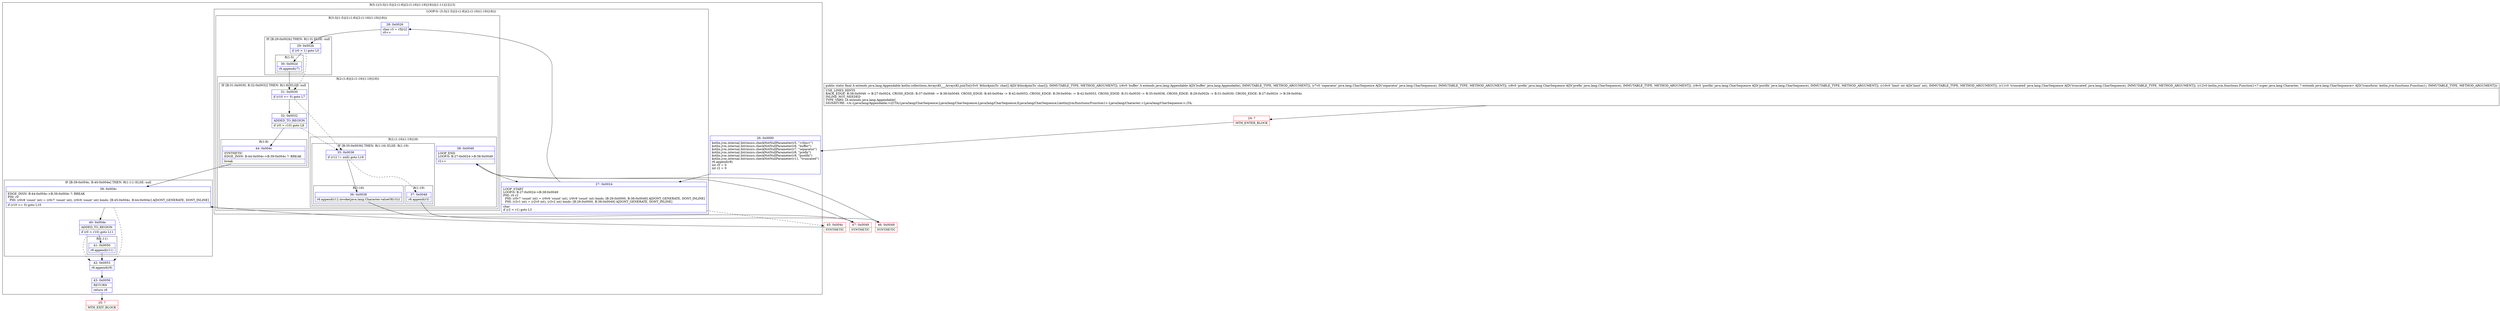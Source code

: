 digraph "CFG forkotlin.collections.ArraysKt___ArraysKt.joinTo([CLjava\/lang\/Appendable;Ljava\/lang\/CharSequence;Ljava\/lang\/CharSequence;Ljava\/lang\/CharSequence;ILjava\/lang\/CharSequence;Lkotlin\/jvm\/functions\/Function1;)Ljava\/lang\/Appendable;" {
subgraph cluster_Region_695744411 {
label = "R(5:1|(3:3|(1:5)|(2:(1:8)|(2:(1:16)(1:19)|18)))|(1:11)|12|13)";
node [shape=record,color=blue];
Node_26 [shape=record,label="{26\:\ 0x0000|kotlin.jvm.internal.Intrinsics.checkNotNullParameter(r5, \"\<this\>\")\lkotlin.jvm.internal.Intrinsics.checkNotNullParameter(r6, \"buffer\")\lkotlin.jvm.internal.Intrinsics.checkNotNullParameter(r7, \"separator\")\lkotlin.jvm.internal.Intrinsics.checkNotNullParameter(r8, \"prefix\")\lkotlin.jvm.internal.Intrinsics.checkNotNullParameter(r9, \"postfix\")\lkotlin.jvm.internal.Intrinsics.checkNotNullParameter(r11, \"truncated\")\lr6.append(r8)\lint r0 = 0\lint r2 = 0\l\l}"];
subgraph cluster_LoopRegion_243196705 {
label = "LOOP:0: (3:3|(1:5)|(2:(1:8)|(2:(1:16)(1:19)|18)))";
node [shape=record,color=blue];
Node_27 [shape=record,label="{27\:\ 0x0024|LOOP_START\lLOOP:0: B:27:0x0024\-\>B:38:0x0049\lPHI: r0 r2 \l  PHI: (r0v7 'count' int) = (r0v6 'count' int), (r0v9 'count' int) binds: [B:26:0x0000, B:38:0x0049] A[DONT_GENERATE, DONT_INLINE]\l  PHI: (r2v1 int) = (r2v0 int), (r2v2 int) binds: [B:26:0x0000, B:38:0x0049] A[DONT_GENERATE, DONT_INLINE]\l|char \lif (r2 \< r1) goto L3\l}"];
subgraph cluster_Region_1829234709 {
label = "R(3:3|(1:5)|(2:(1:8)|(2:(1:16)(1:19)|18)))";
node [shape=record,color=blue];
Node_28 [shape=record,label="{28\:\ 0x0026|char r3 = r5[r2]\lr0++\l}"];
subgraph cluster_IfRegion_1859412029 {
label = "IF [B:29:0x002b] THEN: R(1:5) ELSE: null";
node [shape=record,color=blue];
Node_29 [shape=record,label="{29\:\ 0x002b|if (r0 \> 1) goto L5\l}"];
subgraph cluster_Region_1480127383 {
label = "R(1:5)";
node [shape=record,color=blue];
Node_30 [shape=record,label="{30\:\ 0x002d|r6.append(r7)\l}"];
}
}
subgraph cluster_Region_416167040 {
label = "R(2:(1:8)|(2:(1:16)(1:19)|18))";
node [shape=record,color=blue];
subgraph cluster_IfRegion_108549779 {
label = "IF [B:31:0x0030, B:32:0x0032] THEN: R(1:8) ELSE: null";
node [shape=record,color=blue];
Node_31 [shape=record,label="{31\:\ 0x0030|if (r10 \>= 0) goto L7\l}"];
Node_32 [shape=record,label="{32\:\ 0x0032|ADDED_TO_REGION\l|if (r0 \> r10) goto L8\l}"];
subgraph cluster_Region_639522705 {
label = "R(1:8)";
node [shape=record,color=blue];
Node_44 [shape=record,label="{44\:\ 0x004c|SYNTHETIC\lEDGE_INSN: B:44:0x004c\-\>B:39:0x004c ?: BREAK  \l|break\l}"];
}
}
subgraph cluster_Region_1416446217 {
label = "R(2:(1:16)(1:19)|18)";
node [shape=record,color=blue];
subgraph cluster_IfRegion_1602281368 {
label = "IF [B:35:0x0036] THEN: R(1:16) ELSE: R(1:19)";
node [shape=record,color=blue];
Node_35 [shape=record,label="{35\:\ 0x0036|if (r12 != null) goto L16\l}"];
subgraph cluster_Region_1086008244 {
label = "R(1:16)";
node [shape=record,color=blue];
Node_36 [shape=record,label="{36\:\ 0x0038|r6.append(r12.invoke(java.lang.Character.valueOf(r3)))\l}"];
}
subgraph cluster_Region_691567895 {
label = "R(1:19)";
node [shape=record,color=blue];
Node_37 [shape=record,label="{37\:\ 0x0046|r6.append(r3)\l}"];
}
}
Node_38 [shape=record,label="{38\:\ 0x0049|LOOP_END\lLOOP:0: B:27:0x0024\-\>B:38:0x0049\l|r2++\l}"];
}
}
}
}
subgraph cluster_IfRegion_473194729 {
label = "IF [B:39:0x004c, B:40:0x004e] THEN: R(1:11) ELSE: null";
node [shape=record,color=blue];
Node_39 [shape=record,label="{39\:\ 0x004c|EDGE_INSN: B:44:0x004c\-\>B:39:0x004c ?: BREAK  \lPHI: r0 \l  PHI: (r0v8 'count' int) = (r0v7 'count' int), (r0v9 'count' int) binds: [B:45:0x004c, B:44:0x004c] A[DONT_GENERATE, DONT_INLINE]\l|if (r10 \>= 0) goto L10\l}"];
Node_40 [shape=record,label="{40\:\ 0x004e|ADDED_TO_REGION\l|if (r0 \> r10) goto L11\l}"];
subgraph cluster_Region_2102269310 {
label = "R(1:11)";
node [shape=record,color=blue];
Node_41 [shape=record,label="{41\:\ 0x0050|r6.append(r11)\l}"];
}
}
Node_42 [shape=record,label="{42\:\ 0x0053|r6.append(r9)\l}"];
Node_43 [shape=record,label="{43\:\ 0x0056|RETURN\l|return r6\l}"];
}
Node_24 [shape=record,color=red,label="{24\:\ ?|MTH_ENTER_BLOCK\l}"];
Node_25 [shape=record,color=red,label="{25\:\ ?|MTH_EXIT_BLOCK\l}"];
Node_47 [shape=record,color=red,label="{47\:\ 0x0049|SYNTHETIC\l}"];
Node_46 [shape=record,color=red,label="{46\:\ 0x0049|SYNTHETIC\l}"];
Node_45 [shape=record,color=red,label="{45\:\ 0x004c|SYNTHETIC\l}"];
MethodNode[shape=record,label="{public static final A extends java.lang.Appendable kotlin.collections.ArraysKt___ArraysKt.joinTo((r5v0 '$this$joinTo' char[] A[D('$this$joinTo' char[]), IMMUTABLE_TYPE, METHOD_ARGUMENT]), (r6v0 'buffer' A extends java.lang.Appendable A[D('buffer' java.lang.Appendable), IMMUTABLE_TYPE, METHOD_ARGUMENT]), (r7v0 'separator' java.lang.CharSequence A[D('separator' java.lang.CharSequence), IMMUTABLE_TYPE, METHOD_ARGUMENT]), (r8v0 'prefix' java.lang.CharSequence A[D('prefix' java.lang.CharSequence), IMMUTABLE_TYPE, METHOD_ARGUMENT]), (r9v0 'postfix' java.lang.CharSequence A[D('postfix' java.lang.CharSequence), IMMUTABLE_TYPE, METHOD_ARGUMENT]), (r10v0 'limit' int A[D('limit' int), IMMUTABLE_TYPE, METHOD_ARGUMENT]), (r11v0 'truncated' java.lang.CharSequence A[D('truncated' java.lang.CharSequence), IMMUTABLE_TYPE, METHOD_ARGUMENT]), (r12v0 kotlin.jvm.functions.Function1\<? super java.lang.Character, ? extends java.lang.CharSequence\> A[D('transform' kotlin.jvm.functions.Function1), IMMUTABLE_TYPE, METHOD_ARGUMENT]))  | USE_LINES_HINTS\lBACK_EDGE: B:38:0x0049 \-\> B:27:0x0024, CROSS_EDGE: B:37:0x0046 \-\> B:38:0x0049, CROSS_EDGE: B:40:0x004e \-\> B:42:0x0053, CROSS_EDGE: B:39:0x004c \-\> B:42:0x0053, CROSS_EDGE: B:31:0x0030 \-\> B:35:0x0036, CROSS_EDGE: B:29:0x002b \-\> B:31:0x0030, CROSS_EDGE: B:27:0x0024 \-\> B:39:0x004c\lINLINE_NOT_NEEDED\lTYPE_VARS: [A extends java.lang.Appendable]\lSIGNATURE: \<A::Ljava\/lang\/Appendable;\>([CTA;Ljava\/lang\/CharSequence;Ljava\/lang\/CharSequence;Ljava\/lang\/CharSequence;ILjava\/lang\/CharSequence;Lkotlin\/jvm\/functions\/Function1\<\-Ljava\/lang\/Character;+Ljava\/lang\/CharSequence;\>;)TA;\l}"];
MethodNode -> Node_24;Node_26 -> Node_27;
Node_27 -> Node_28;
Node_27 -> Node_45[style=dashed];
Node_28 -> Node_29;
Node_29 -> Node_30;
Node_29 -> Node_31[style=dashed];
Node_30 -> Node_31;
Node_31 -> Node_32;
Node_31 -> Node_35[style=dashed];
Node_32 -> Node_35[style=dashed];
Node_32 -> Node_44;
Node_44 -> Node_39;
Node_35 -> Node_36;
Node_35 -> Node_37[style=dashed];
Node_36 -> Node_47;
Node_37 -> Node_46;
Node_38 -> Node_27;
Node_39 -> Node_40;
Node_39 -> Node_42[style=dashed];
Node_40 -> Node_41;
Node_40 -> Node_42[style=dashed];
Node_41 -> Node_42;
Node_42 -> Node_43;
Node_43 -> Node_25;
Node_24 -> Node_26;
Node_47 -> Node_38;
Node_46 -> Node_38;
Node_45 -> Node_39;
}

